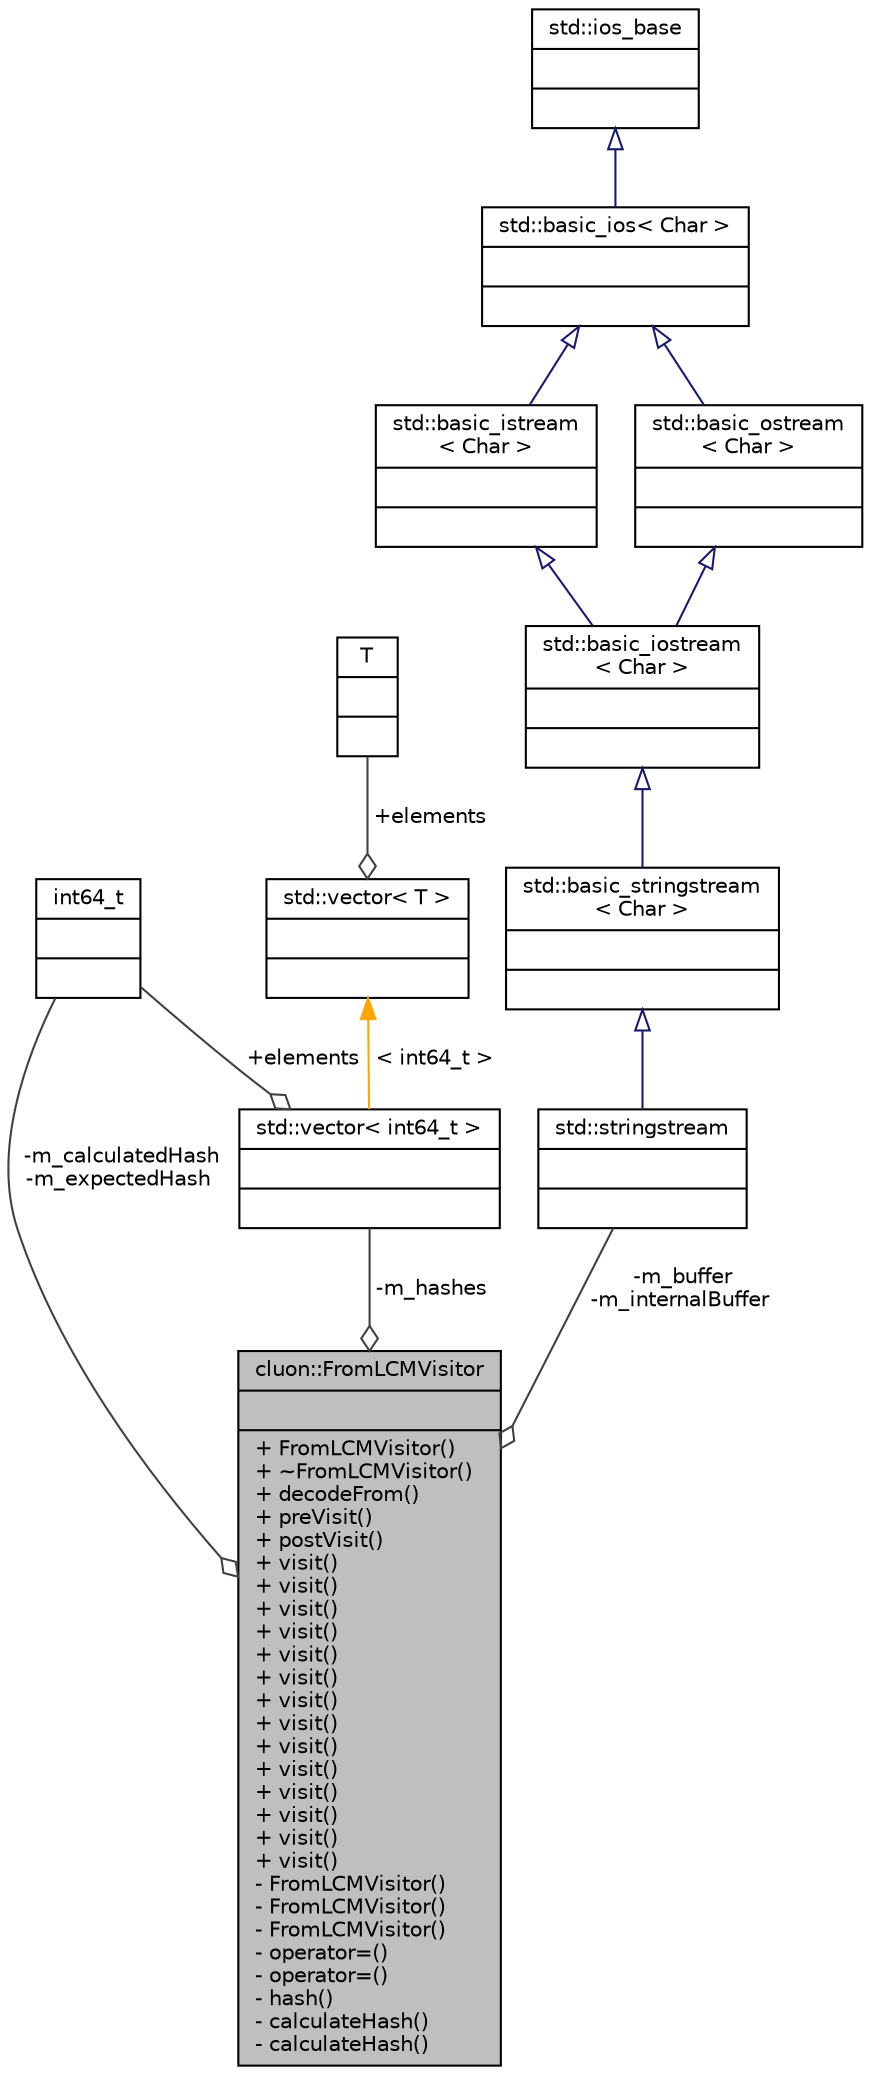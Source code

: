 digraph "cluon::FromLCMVisitor"
{
 // LATEX_PDF_SIZE
  edge [fontname="Helvetica",fontsize="10",labelfontname="Helvetica",labelfontsize="10"];
  node [fontname="Helvetica",fontsize="10",shape=record];
  Node1 [label="{cluon::FromLCMVisitor\n||+ FromLCMVisitor()\l+ ~FromLCMVisitor()\l+ decodeFrom()\l+ preVisit()\l+ postVisit()\l+ visit()\l+ visit()\l+ visit()\l+ visit()\l+ visit()\l+ visit()\l+ visit()\l+ visit()\l+ visit()\l+ visit()\l+ visit()\l+ visit()\l+ visit()\l+ visit()\l- FromLCMVisitor()\l- FromLCMVisitor()\l- FromLCMVisitor()\l- operator=()\l- operator=()\l- hash()\l- calculateHash()\l- calculateHash()\l}",height=0.2,width=0.4,color="black", fillcolor="grey75", style="filled", fontcolor="black",tooltip=" "];
  Node2 -> Node1 [color="grey25",fontsize="10",style="solid",label=" -m_calculatedHash\n-m_expectedHash" ,arrowhead="odiamond"];
  Node2 [label="{int64_t\n||}",height=0.2,width=0.4,color="black", fillcolor="white", style="filled",tooltip=" "];
  Node3 -> Node1 [color="grey25",fontsize="10",style="solid",label=" -m_buffer\n-m_internalBuffer" ,arrowhead="odiamond"];
  Node3 [label="{std::stringstream\n||}",height=0.2,width=0.4,color="black", fillcolor="white", style="filled",tooltip=" "];
  Node4 -> Node3 [dir="back",color="midnightblue",fontsize="10",style="solid",arrowtail="onormal"];
  Node4 [label="{std::basic_stringstream\l\< Char \>\n||}",height=0.2,width=0.4,color="black", fillcolor="white", style="filled",tooltip=" "];
  Node5 -> Node4 [dir="back",color="midnightblue",fontsize="10",style="solid",arrowtail="onormal"];
  Node5 [label="{std::basic_iostream\l\< Char \>\n||}",height=0.2,width=0.4,color="black", fillcolor="white", style="filled",tooltip=" "];
  Node6 -> Node5 [dir="back",color="midnightblue",fontsize="10",style="solid",arrowtail="onormal"];
  Node6 [label="{std::basic_istream\l\< Char \>\n||}",height=0.2,width=0.4,color="black", fillcolor="white", style="filled",tooltip=" "];
  Node7 -> Node6 [dir="back",color="midnightblue",fontsize="10",style="solid",arrowtail="onormal"];
  Node7 [label="{std::basic_ios\< Char \>\n||}",height=0.2,width=0.4,color="black", fillcolor="white", style="filled",tooltip=" "];
  Node8 -> Node7 [dir="back",color="midnightblue",fontsize="10",style="solid",arrowtail="onormal"];
  Node8 [label="{std::ios_base\n||}",height=0.2,width=0.4,color="black", fillcolor="white", style="filled",tooltip=" "];
  Node9 -> Node5 [dir="back",color="midnightblue",fontsize="10",style="solid",arrowtail="onormal"];
  Node9 [label="{std::basic_ostream\l\< Char \>\n||}",height=0.2,width=0.4,color="black", fillcolor="white", style="filled",tooltip=" "];
  Node7 -> Node9 [dir="back",color="midnightblue",fontsize="10",style="solid",arrowtail="onormal"];
  Node10 -> Node1 [color="grey25",fontsize="10",style="solid",label=" -m_hashes" ,arrowhead="odiamond"];
  Node10 [label="{std::vector\< int64_t \>\n||}",height=0.2,width=0.4,color="black", fillcolor="white", style="filled",tooltip=" "];
  Node2 -> Node10 [color="grey25",fontsize="10",style="solid",label=" +elements" ,arrowhead="odiamond"];
  Node11 -> Node10 [dir="back",color="orange",fontsize="10",style="solid",label=" \< int64_t \>" ];
  Node11 [label="{std::vector\< T \>\n||}",height=0.2,width=0.4,color="black", fillcolor="white", style="filled",tooltip=" "];
  Node12 -> Node11 [color="grey25",fontsize="10",style="solid",label=" +elements" ,arrowhead="odiamond"];
  Node12 [label="{T\n||}",height=0.2,width=0.4,color="black", fillcolor="white", style="filled",tooltip=" "];
}
